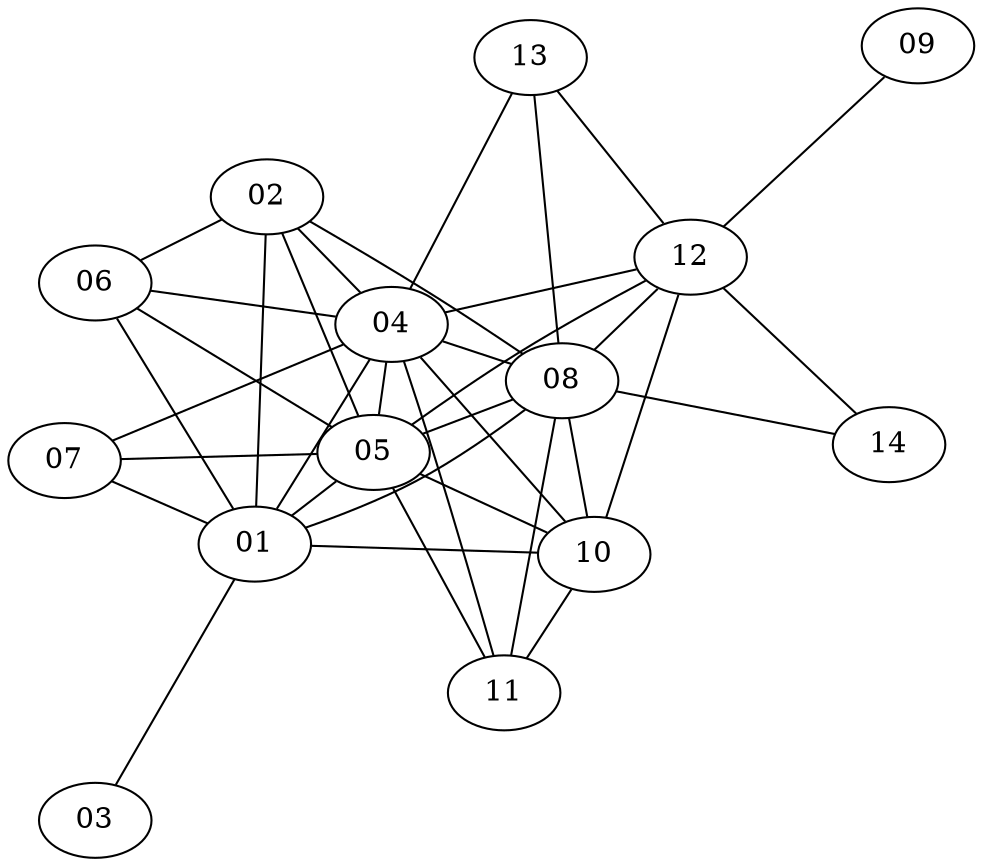 graph test123 {
  overlap=scale;
  splines=true;
  layout=neato;
//  mode=KK;
//  model=subset;
//  epsilon=0.001;
//  start=7;

//  layout=fdp;
//  maxiter=100;
//  K=0.5;

  01 -- 02;
  01 -- 03;
  01 -- 04;
  01 -- 05;
  01 -- 06;
  01 -- 07;
  01 -- 08;
  01 -- 10;
  02 -- 04;
  02 -- 05;
  02 -- 06;
  02 -- 08;
  04 -- 05;
  04 -- 06;
  04 -- 07;
  04 -- 08;
  04 -- 10;
  04 -- 11;
  04 -- 12;
  04 -- 13;
  05 -- 06;
  05 -- 07;
  05 -- 08;
  05 -- 10;
  05 -- 11;
  05 -- 12;
  08 -- 10;
  08 -- 11;
  08 -- 12;
  08 -- 13;
  08 -- 14;
  09 -- 12;
  10 -- 11;
  10 -- 12;
  12 -- 13;
  12 -- 14;

}
